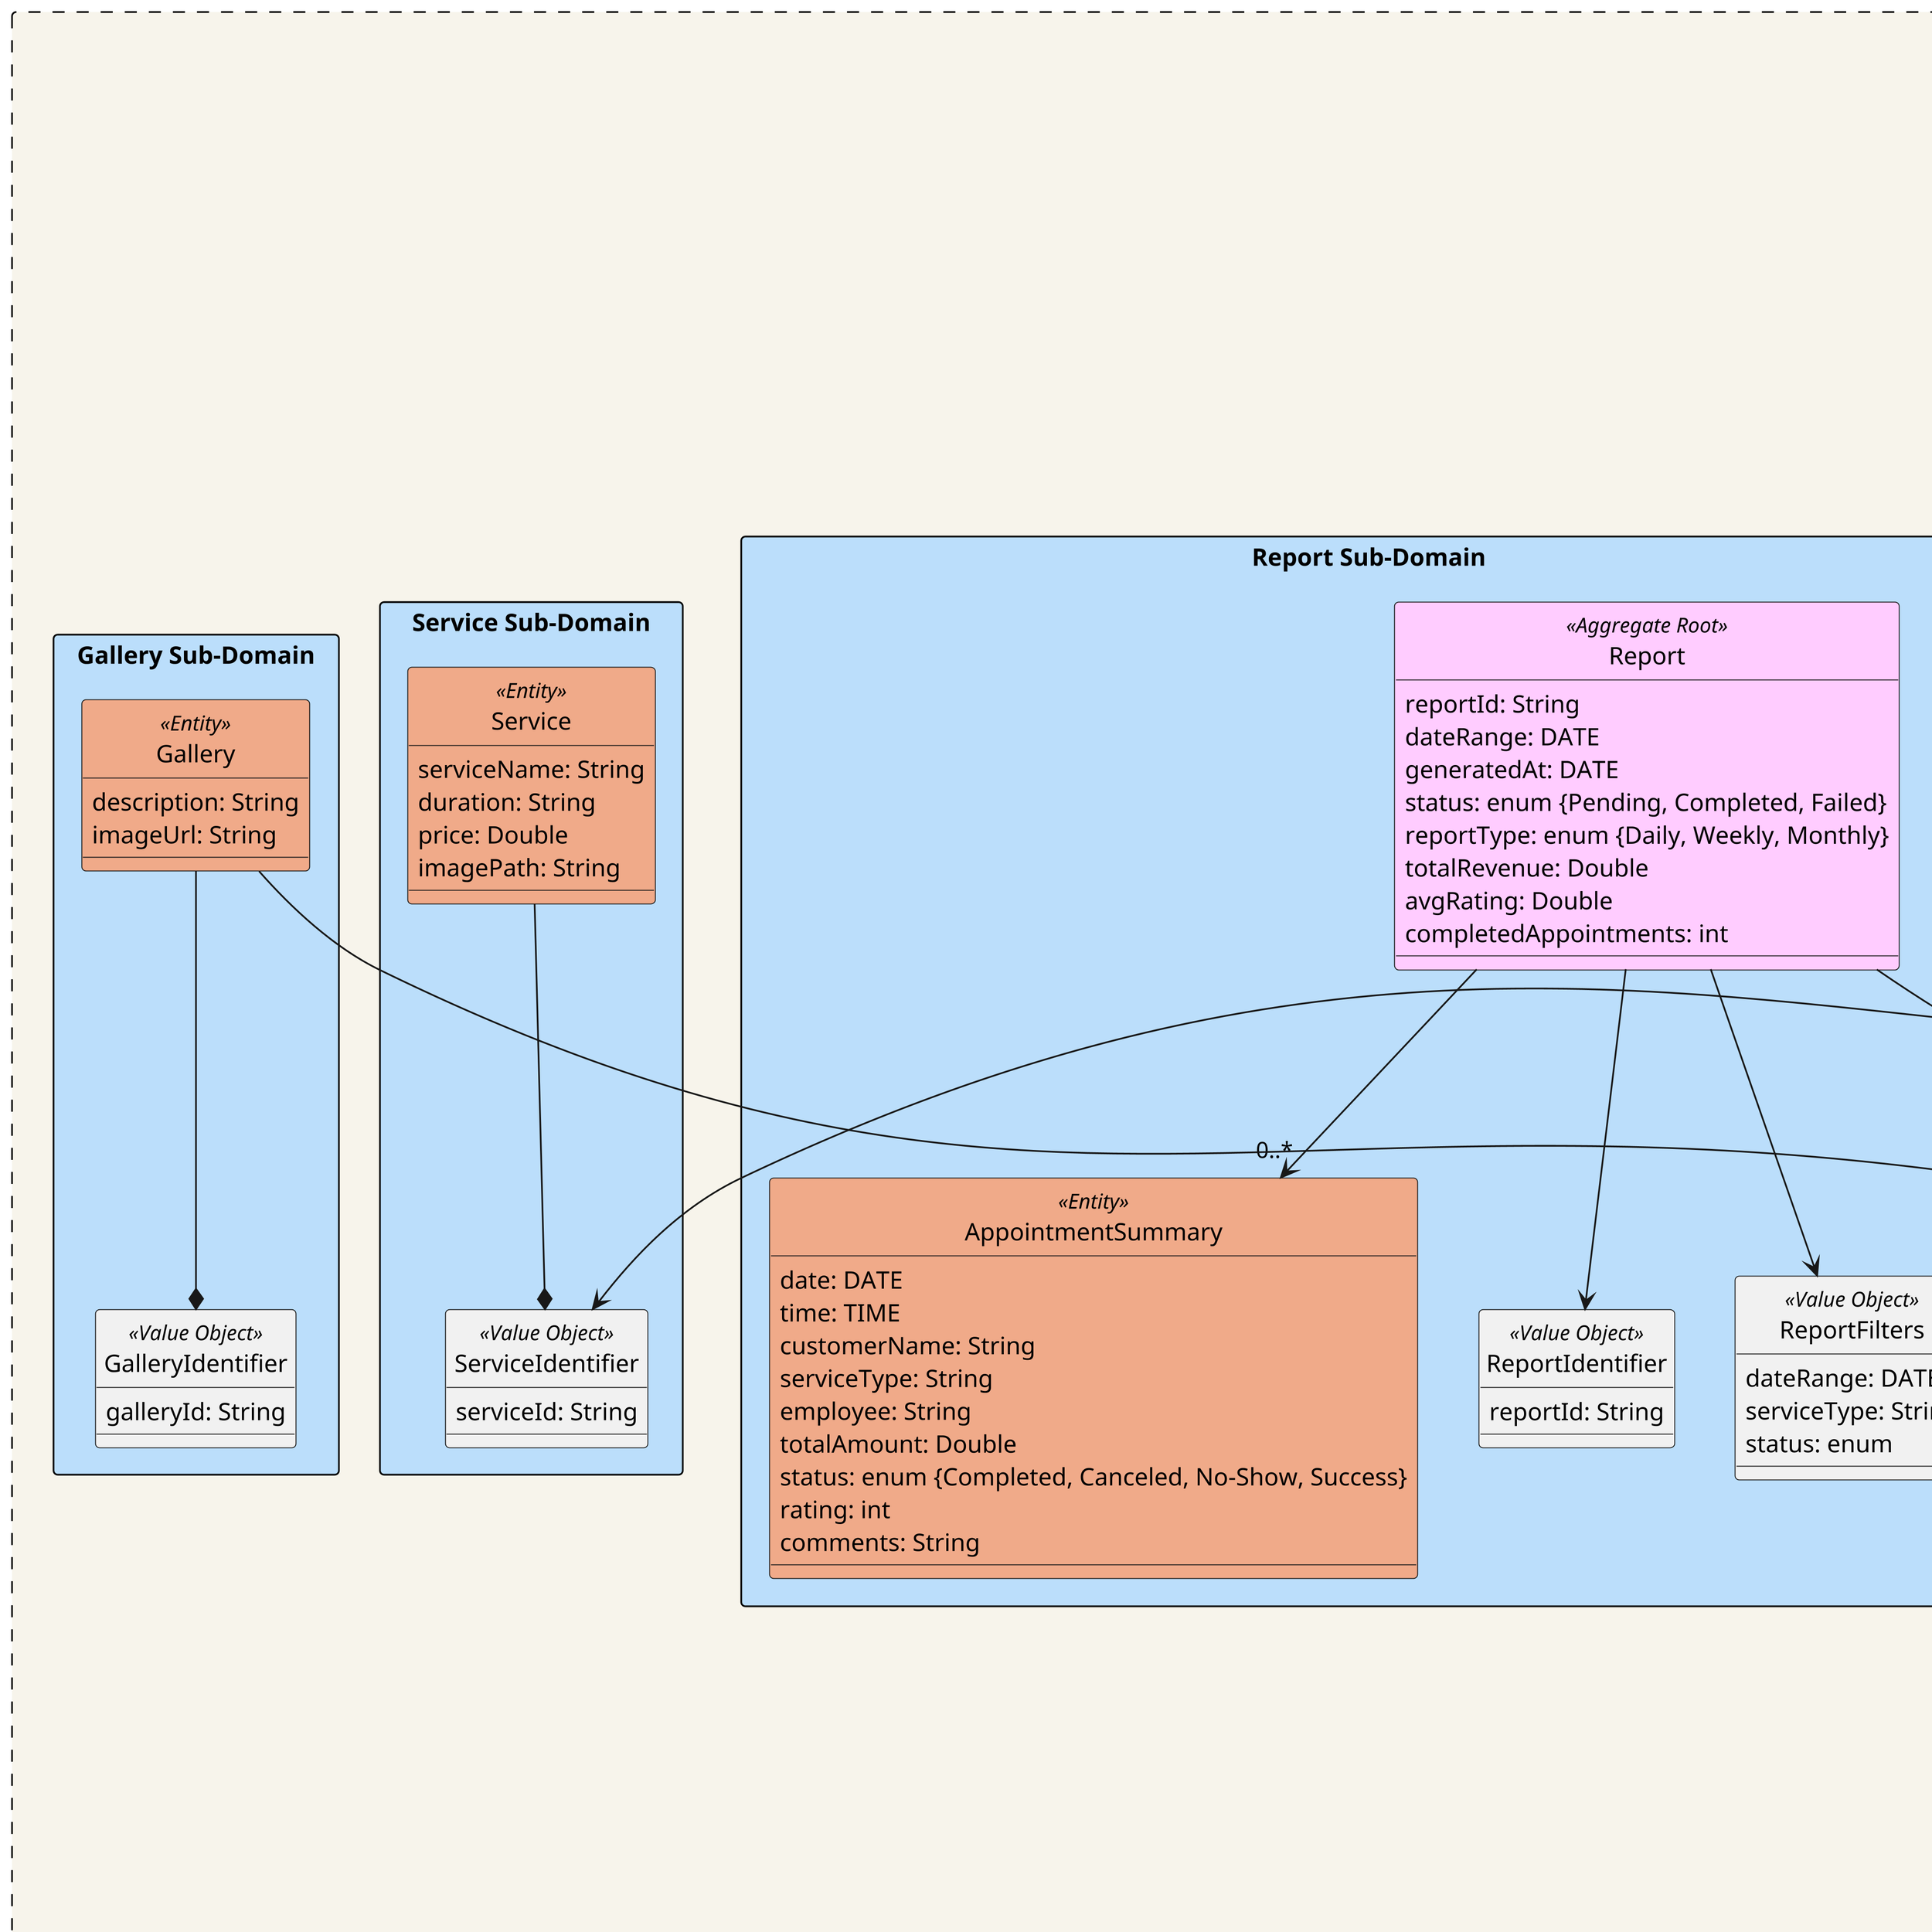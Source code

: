 @startuml

!define ENTITY(entityName) class entityName << Entity >>
!define AGGREGATE_ROOT(aggregateRootName) class aggregateRootName << Aggregate Root >>
!define VALUE_OBJECT(valueObjectName) class valueObjectName << Value Object >>
!define DOMAIN_SERVICE(serviceName) class serviceName << Domain Service >>
!pragma useVerticalIf on
skinparam dpi 350
skinparam packageStyle rectangle
skinparam rectangle {
    BackgroundColor #f7f4eb
    BorderColor Black
}

hide class circle

rectangle "High-End Detailing System" as BoundedContextMovingExpress #line.dashed {

    Package "Customer Sub-Domain" <<Rectangle>> #BBDEFB {
        ENTITY(Customer) #F0AA89 {
            firstName: String
            lastName: String
            emailAddress: String
            appointments: List<Appointment>
        }

        VALUE_OBJECT(CustomerIdentifier) {
            customerId: String
        }

        VALUE_OBJECT(Address) {
            streetAddress: String
            city: String
            postalCode: String
            province: String
            country: String
        }

        Customer ---* Address
        Customer ---> CustomerIdentifier
    }

    Package "Employee Sub-Domain" <<Rectangle>> #BBDEFB {
            ENTITY(Employee) #F0AA89 {
                firstName: String
                lastName: String
                position: enum {Technician, Manager, Receptionist}
                availabilities: List<String>
            }

            VALUE_OBJECT(EmployeeIdentifier) {
                employeeId: String
            }

            VALUE_OBJECT(Address) {
                streetAddress: String
                city: String
                postalCode: String
                province: String
                country: String
            }

            ENTITY(EmployeeInvite) #F0AA89 {
                inviteToken: String
                expiresAt: LocalDateTime
            }

            VALUE_OBJECT(EmployeeInviteIdentifier) {
                inviteId: String
            }

Employee ---* Address
        Employee ---> EmployeeIdentifier
        EmployeeInvite ---> EmployeeInviteIdentifier

    }

    Package "Emailing Sub-Domain" <<Rectangle>> #CCCCFF {
        AGGREGATE_ROOT(Email) #FFCCFF {
            emailAddress: String
            title: String
            body: String
            date: DATE
        }

        VALUE_OBJECT(EmailIdentifier) {
            emailId: String
        }

        Email ---> EmailIdentifier
    }

    Package "Appointment Sub-Domain" <<Rectangle>> #CCCCFF {
        AGGREGATE_ROOT(Appointment) #FFCCFF {
            customerId: String
            serviceId: String
            employeeId: String
            appointmentDate: DATE
            appointmentStartTime: TIME
            appointmentEndTime: TIME
            status: enum {Scheduled, Completed, Canceled, No-Show}
        }

        VALUE_OBJECT(AppointmentIdentifier) {
            appointmentId: String
        }

        Appointment ---* AppointmentIdentifier
    }

    Package "Report Sub-Domain" <<Rectangle>> #BBDEFB {
        AGGREGATE_ROOT(Report) #FFCCFF {
            reportId: String
            dateRange: DATE
            generatedAt: DATE
            status: enum {Pending, Completed, Failed}
            reportType: enum {Daily, Weekly, Monthly}
            totalRevenue: Double
            avgRating: Double
            completedAppointments: int
        }

        VALUE_OBJECT(ReportIdentifier) {
            reportId: String
        }

        VALUE_OBJECT(ReportFilters) {
            dateRange: DATE
            serviceType: String
            status: enum
        }

        ENTITY(AppointmentSummary) #F0AA89 {
            date: DATE
            time: TIME
            customerName: String
            serviceType: String
            employee: String
            totalAmount: Double
            status: enum {Completed, Canceled, No-Show, Success}
            rating: int
            comments: String
        }

        Report ---> ReportIdentifier
        Report ---> ReportFilters
        Report ---> "0..*" AppointmentSummary
    }

    Package "Service Sub-Domain" <<Rectangle>> #BBDEFB {
        ENTITY(Service) #F0AA89 {
            serviceName: String
            duration: String
            price: Double
            imagePath: String
        }

        VALUE_OBJECT(ServiceIdentifier) {
            serviceId: String
        }

        Service ---* ServiceIdentifier
    }

    Package "Gallery Sub-Domain" <<Rectangle>> #BBDEFB {
        ENTITY(Gallery) #F0AA89 {
            description: String
            imageUrl: String
        }

        VALUE_OBJECT(GalleryIdentifier) {
            galleryId: String
        }

        Gallery ---* GalleryIdentifier
    }

    Package "Review Service" <<Rectangle>> #BBDEFB {
        ENTITY(ReviewService) #F0AA89 {
            rating: int
            comment: String
            date: DATE
        }

        VALUE_OBJECT(ReviewServiceIdentifier) {
            reviewServiceId: String
        }

        ReviewService ---* ReviewServiceIdentifier
        Customer ---o "0..*" ReviewService
        Appointment ---o ReviewService
    }

    Package "Auth Sub-Domain" <<Rectangle>> #D1C4E9 {
        ENTITY(AudienceValidator) #F0AA89 {
            validate(jwt: Jwt): OAuth2TokenValidatorResult
        }

        ENTITY(CustomRoleConverter) #F0AA89 {
            convert(jwt: Jwt): Collection<GrantedAuthority>
        }

        ENTITY(SecurityConfig) #F0AA89 {
            corsConfigurer(): WebMvcConfigurer
            jwtAuthenticationConverter(): JwtAuthenticationConverter
            securityFilterChain(http: HttpSecurity): SecurityFilterChain
            jwtDecoder(): JwtDecoder
        }

        ENTITY(CorsConfig) #F0AA89 {
            corsConfigurer(): WebMvcConfigurer
        }

        SecurityConfig ---> CorsConfig
    }

    Email ---> AppointmentIdentifier
    Email ---> CustomerIdentifier
    Report ---* AppointmentIdentifier
    Customer ---o "0..*" Appointment
    Appointment ---> ServiceIdentifier
    Employee ---o Appointment
    Gallery ---> AppointmentIdentifier
    Appointment ---> SecurityConfig
}

@enduml